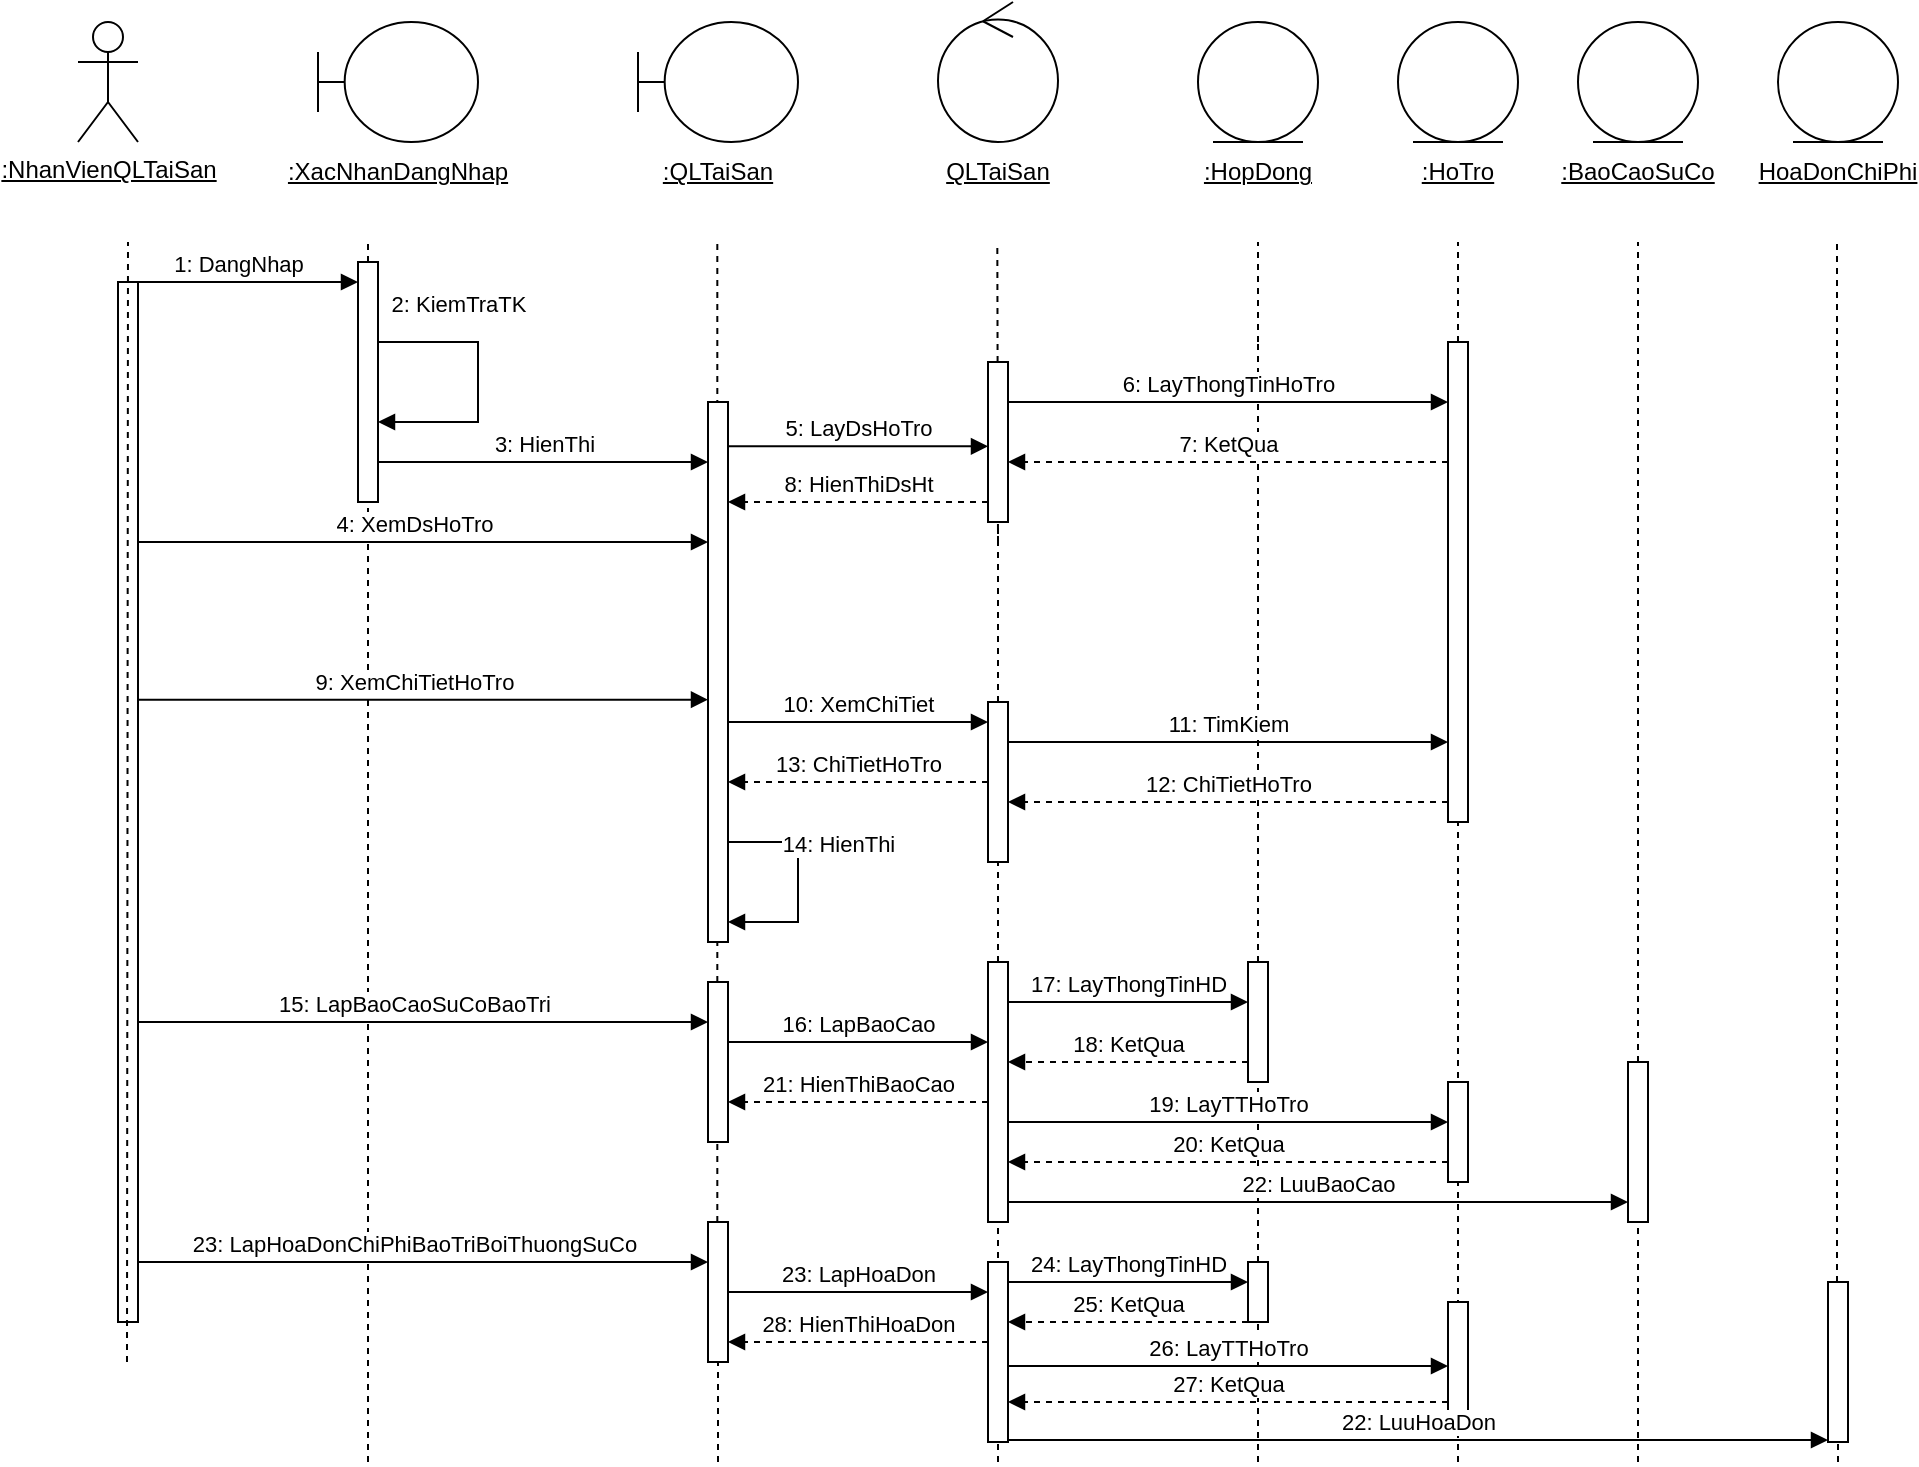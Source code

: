 <mxfile version="24.7.12">
  <diagram name="Page-1" id="13e1069c-82ec-6db2-03f1-153e76fe0fe0">
    <mxGraphModel dx="733" dy="362" grid="1" gridSize="10" guides="1" tooltips="1" connect="1" arrows="1" fold="1" page="1" pageScale="1" pageWidth="1100" pageHeight="850" background="none" math="0" shadow="0">
      <root>
        <mxCell id="0" />
        <mxCell id="1" parent="0" />
        <mxCell id="AtyGMqSUCrH6SP7c8qvr-12" value="&lt;span style=&quot;text-wrap: wrap;&quot;&gt;&lt;u&gt;:NhanVienQLTaiSan&lt;/u&gt;&lt;/span&gt;" style="shape=umlActor;verticalLabelPosition=bottom;verticalAlign=top;html=1;" parent="1" vertex="1">
          <mxGeometry x="130" y="80" width="30" height="60" as="geometry" />
        </mxCell>
        <mxCell id="AtyGMqSUCrH6SP7c8qvr-15" value="" style="shape=umlBoundary;whiteSpace=wrap;html=1;" parent="1" vertex="1">
          <mxGeometry x="250" y="80" width="80" height="60" as="geometry" />
        </mxCell>
        <mxCell id="AtyGMqSUCrH6SP7c8qvr-17" value="" style="shape=umlBoundary;whiteSpace=wrap;html=1;" parent="1" vertex="1">
          <mxGeometry x="410" y="80" width="80" height="60" as="geometry" />
        </mxCell>
        <mxCell id="AtyGMqSUCrH6SP7c8qvr-18" value="" style="ellipse;shape=umlControl;whiteSpace=wrap;html=1;" parent="1" vertex="1">
          <mxGeometry x="560" y="70" width="60" height="70" as="geometry" />
        </mxCell>
        <mxCell id="AtyGMqSUCrH6SP7c8qvr-19" value="" style="ellipse;shape=umlEntity;whiteSpace=wrap;html=1;" parent="1" vertex="1">
          <mxGeometry x="690" y="80" width="60" height="60" as="geometry" />
        </mxCell>
        <mxCell id="AtyGMqSUCrH6SP7c8qvr-21" value="&lt;u&gt;:XacNhanDangNhap&lt;/u&gt;" style="text;html=1;align=center;verticalAlign=middle;whiteSpace=wrap;rounded=0;" parent="1" vertex="1">
          <mxGeometry x="260" y="140" width="60" height="30" as="geometry" />
        </mxCell>
        <mxCell id="AtyGMqSUCrH6SP7c8qvr-22" value="&lt;u&gt;:QLTaiSan&lt;/u&gt;" style="text;html=1;align=center;verticalAlign=middle;whiteSpace=wrap;rounded=0;" parent="1" vertex="1">
          <mxGeometry x="420" y="140" width="60" height="30" as="geometry" />
        </mxCell>
        <mxCell id="AtyGMqSUCrH6SP7c8qvr-24" value="&lt;u&gt;QLTaiSan&lt;/u&gt;" style="text;html=1;align=center;verticalAlign=middle;whiteSpace=wrap;rounded=0;" parent="1" vertex="1">
          <mxGeometry x="560" y="140" width="60" height="30" as="geometry" />
        </mxCell>
        <mxCell id="AtyGMqSUCrH6SP7c8qvr-25" value="&lt;u&gt;:HopDong&lt;/u&gt;" style="text;html=1;align=center;verticalAlign=middle;whiteSpace=wrap;rounded=0;" parent="1" vertex="1">
          <mxGeometry x="690" y="140" width="60" height="30" as="geometry" />
        </mxCell>
        <mxCell id="AtyGMqSUCrH6SP7c8qvr-31" value="" style="endArrow=none;dashed=1;html=1;rounded=0;" parent="1" source="AtyGMqSUCrH6SP7c8qvr-30" edge="1">
          <mxGeometry width="50" height="50" relative="1" as="geometry">
            <mxPoint x="280" y="520" as="sourcePoint" />
            <mxPoint x="275" y="190" as="targetPoint" />
          </mxGeometry>
        </mxCell>
        <mxCell id="AtyGMqSUCrH6SP7c8qvr-32" value="" style="endArrow=none;dashed=1;html=1;rounded=0;" parent="1" target="AtyGMqSUCrH6SP7c8qvr-30" edge="1">
          <mxGeometry width="50" height="50" relative="1" as="geometry">
            <mxPoint x="275" y="800" as="sourcePoint" />
            <mxPoint x="280" y="190" as="targetPoint" />
            <Array as="points" />
          </mxGeometry>
        </mxCell>
        <mxCell id="AtyGMqSUCrH6SP7c8qvr-30" value="" style="html=1;points=[[0,0,0,0,5],[0,1,0,0,-5],[1,0,0,0,5],[1,1,0,0,-5]];perimeter=orthogonalPerimeter;outlineConnect=0;targetShapes=umlLifeline;portConstraint=eastwest;newEdgeStyle={&quot;curved&quot;:0,&quot;rounded&quot;:0};" parent="1" vertex="1">
          <mxGeometry x="270" y="200" width="10" height="120" as="geometry" />
        </mxCell>
        <mxCell id="AtyGMqSUCrH6SP7c8qvr-33" value="" style="endArrow=none;dashed=1;html=1;rounded=0;" parent="1" source="0RbYFr9OMcQWFjXoGP7B-10" edge="1">
          <mxGeometry width="50" height="50" relative="1" as="geometry">
            <mxPoint x="450" y="760" as="sourcePoint" />
            <mxPoint x="449.66" y="190" as="targetPoint" />
          </mxGeometry>
        </mxCell>
        <mxCell id="AtyGMqSUCrH6SP7c8qvr-35" value="" style="endArrow=none;dashed=1;html=1;rounded=0;" parent="1" edge="1">
          <mxGeometry width="50" height="50" relative="1" as="geometry">
            <mxPoint x="590" y="340" as="sourcePoint" />
            <mxPoint x="589.66" y="190" as="targetPoint" />
          </mxGeometry>
        </mxCell>
        <mxCell id="AtyGMqSUCrH6SP7c8qvr-36" value="" style="endArrow=none;dashed=1;html=1;rounded=0;" parent="1" edge="1">
          <mxGeometry width="50" height="50" relative="1" as="geometry">
            <mxPoint x="720" y="240" as="sourcePoint" />
            <mxPoint x="720" y="190" as="targetPoint" />
            <Array as="points">
              <mxPoint x="720" y="230" />
            </Array>
          </mxGeometry>
        </mxCell>
        <mxCell id="AtyGMqSUCrH6SP7c8qvr-38" value="" style="endArrow=none;dashed=1;html=1;rounded=0;" parent="1" source="n2S43AshbY4P0RV788_K-32" target="7baba1c4bc27f4b0-19" edge="1">
          <mxGeometry width="50" height="50" relative="1" as="geometry">
            <mxPoint x="590" y="640" as="sourcePoint" />
            <mxPoint x="589.66" y="190" as="targetPoint" />
          </mxGeometry>
        </mxCell>
        <mxCell id="7baba1c4bc27f4b0-19" value="" style="html=1;points=[];perimeter=orthogonalPerimeter;rounded=0;shadow=0;comic=0;labelBackgroundColor=none;strokeWidth=1;fontFamily=Verdana;fontSize=12;align=center;" parent="1" vertex="1">
          <mxGeometry x="585" y="420" width="10" height="80" as="geometry" />
        </mxCell>
        <mxCell id="n2S43AshbY4P0RV788_K-4" value="1: DangNhap" style="html=1;verticalAlign=bottom;endArrow=block;curved=0;rounded=0;" parent="1" target="AtyGMqSUCrH6SP7c8qvr-30" edge="1">
          <mxGeometry width="80" relative="1" as="geometry">
            <mxPoint x="150" y="210" as="sourcePoint" />
            <mxPoint x="230" y="210" as="targetPoint" />
          </mxGeometry>
        </mxCell>
        <mxCell id="n2S43AshbY4P0RV788_K-5" value="2: KiemTraTK" style="html=1;verticalAlign=bottom;endArrow=block;curved=0;rounded=0;" parent="1" source="AtyGMqSUCrH6SP7c8qvr-30" target="AtyGMqSUCrH6SP7c8qvr-30" edge="1">
          <mxGeometry x="-0.429" y="10" width="80" relative="1" as="geometry">
            <mxPoint x="280" y="240" as="sourcePoint" />
            <mxPoint x="400" y="240" as="targetPoint" />
            <Array as="points">
              <mxPoint x="330" y="280" />
            </Array>
            <mxPoint as="offset" />
          </mxGeometry>
        </mxCell>
        <mxCell id="n2S43AshbY4P0RV788_K-6" value="" style="html=1;points=[[0,0,0,0,5],[0,1,0,0,-5],[1,0,0,0,5],[1,1,0,0,-5]];perimeter=orthogonalPerimeter;outlineConnect=0;targetShapes=umlLifeline;portConstraint=eastwest;newEdgeStyle={&quot;curved&quot;:0,&quot;rounded&quot;:0};" parent="1" vertex="1">
          <mxGeometry x="445" y="270" width="10" height="270" as="geometry" />
        </mxCell>
        <mxCell id="n2S43AshbY4P0RV788_K-7" value="3: HienThi" style="html=1;verticalAlign=bottom;endArrow=block;curved=0;rounded=0;" parent="1" edge="1">
          <mxGeometry width="80" relative="1" as="geometry">
            <mxPoint x="280.0" y="300" as="sourcePoint" />
            <mxPoint x="445" y="300" as="targetPoint" />
          </mxGeometry>
        </mxCell>
        <mxCell id="n2S43AshbY4P0RV788_K-8" value="4: XemDsHoTro" style="html=1;verticalAlign=bottom;endArrow=block;curved=0;rounded=0;" parent="1" edge="1">
          <mxGeometry width="80" relative="1" as="geometry">
            <mxPoint x="150" y="340" as="sourcePoint" />
            <mxPoint x="445" y="340" as="targetPoint" />
          </mxGeometry>
        </mxCell>
        <mxCell id="n2S43AshbY4P0RV788_K-9" value="5: LayDsHoTro" style="html=1;verticalAlign=bottom;endArrow=block;curved=0;rounded=0;" parent="1" edge="1">
          <mxGeometry width="80" relative="1" as="geometry">
            <mxPoint x="455" y="292.16" as="sourcePoint" />
            <mxPoint x="585" y="292.16" as="targetPoint" />
          </mxGeometry>
        </mxCell>
        <mxCell id="n2S43AshbY4P0RV788_K-11" value="" style="endArrow=none;dashed=1;html=1;rounded=0;" parent="1" source="n2S43AshbY4P0RV788_K-35" edge="1">
          <mxGeometry width="50" height="50" relative="1" as="geometry">
            <mxPoint x="720" y="640" as="sourcePoint" />
            <mxPoint x="720" y="240" as="targetPoint" />
          </mxGeometry>
        </mxCell>
        <mxCell id="n2S43AshbY4P0RV788_K-19" value="9: XemChiTietHoTro" style="html=1;verticalAlign=bottom;endArrow=block;curved=0;rounded=0;" parent="1" edge="1">
          <mxGeometry width="80" relative="1" as="geometry">
            <mxPoint x="150" y="418.82" as="sourcePoint" />
            <mxPoint x="445" y="418.82" as="targetPoint" />
          </mxGeometry>
        </mxCell>
        <mxCell id="n2S43AshbY4P0RV788_K-20" value="10: XemChiTiet" style="html=1;verticalAlign=bottom;endArrow=block;curved=0;rounded=0;" parent="1" edge="1">
          <mxGeometry width="80" relative="1" as="geometry">
            <mxPoint x="455" y="430" as="sourcePoint" />
            <mxPoint x="585" y="430" as="targetPoint" />
          </mxGeometry>
        </mxCell>
        <mxCell id="n2S43AshbY4P0RV788_K-22" value="" style="endArrow=none;dashed=1;html=1;rounded=0;" parent="1" source="7baba1c4bc27f4b0-19" edge="1">
          <mxGeometry width="50" height="50" relative="1" as="geometry">
            <mxPoint x="590" y="420" as="sourcePoint" />
            <mxPoint x="590" y="330" as="targetPoint" />
          </mxGeometry>
        </mxCell>
        <mxCell id="n2S43AshbY4P0RV788_K-24" value="11: TimKiem" style="html=1;verticalAlign=bottom;endArrow=block;curved=0;rounded=0;" parent="1" edge="1">
          <mxGeometry width="80" relative="1" as="geometry">
            <mxPoint x="595" y="440" as="sourcePoint" />
            <mxPoint x="815" y="440" as="targetPoint" />
          </mxGeometry>
        </mxCell>
        <mxCell id="n2S43AshbY4P0RV788_K-25" value="12: ChiTietHoTro" style="html=1;verticalAlign=bottom;endArrow=block;curved=0;rounded=0;dashed=1;" parent="1" edge="1">
          <mxGeometry width="80" relative="1" as="geometry">
            <mxPoint x="815" y="470" as="sourcePoint" />
            <mxPoint x="595" y="470" as="targetPoint" />
            <mxPoint as="offset" />
          </mxGeometry>
        </mxCell>
        <mxCell id="n2S43AshbY4P0RV788_K-26" value="13: ChiTietHoTro" style="html=1;verticalAlign=bottom;endArrow=block;curved=0;rounded=0;dashed=1;" parent="1" source="7baba1c4bc27f4b0-19" target="n2S43AshbY4P0RV788_K-6" edge="1">
          <mxGeometry width="80" relative="1" as="geometry">
            <mxPoint x="575" y="470" as="sourcePoint" />
            <mxPoint x="455" y="470" as="targetPoint" />
          </mxGeometry>
        </mxCell>
        <mxCell id="n2S43AshbY4P0RV788_K-27" value="14: HienThi" style="html=1;verticalAlign=bottom;endArrow=block;curved=0;rounded=0;" parent="1" source="n2S43AshbY4P0RV788_K-6" edge="1">
          <mxGeometry x="-0.182" y="20" width="80" relative="1" as="geometry">
            <mxPoint x="455" y="480" as="sourcePoint" />
            <mxPoint x="455" y="530" as="targetPoint" />
            <Array as="points">
              <mxPoint x="490" y="490" />
              <mxPoint x="490" y="530" />
            </Array>
            <mxPoint as="offset" />
          </mxGeometry>
        </mxCell>
        <mxCell id="n2S43AshbY4P0RV788_K-28" value="15: LapBaoCaoSuCoBaoTri" style="html=1;verticalAlign=bottom;endArrow=block;curved=0;rounded=0;" parent="1" edge="1">
          <mxGeometry width="80" relative="1" as="geometry">
            <mxPoint x="150" y="580" as="sourcePoint" />
            <mxPoint x="445" y="580" as="targetPoint" />
            <mxPoint as="offset" />
          </mxGeometry>
        </mxCell>
        <mxCell id="n2S43AshbY4P0RV788_K-30" value="" style="endArrow=none;dashed=1;html=1;rounded=0;" parent="1" target="n2S43AshbY4P0RV788_K-29" edge="1">
          <mxGeometry width="50" height="50" relative="1" as="geometry">
            <mxPoint x="450" y="610.0" as="sourcePoint" />
            <mxPoint x="449.66" y="190" as="targetPoint" />
          </mxGeometry>
        </mxCell>
        <mxCell id="n2S43AshbY4P0RV788_K-29" value="" style="html=1;points=[[0,0,0,0,5],[0,1,0,0,-5],[1,0,0,0,5],[1,1,0,0,-5]];perimeter=orthogonalPerimeter;outlineConnect=0;targetShapes=umlLifeline;portConstraint=eastwest;newEdgeStyle={&quot;curved&quot;:0,&quot;rounded&quot;:0};" parent="1" vertex="1">
          <mxGeometry x="445" y="560" width="10" height="80" as="geometry" />
        </mxCell>
        <mxCell id="n2S43AshbY4P0RV788_K-31" value="16: LapBaoCao" style="html=1;verticalAlign=bottom;endArrow=block;curved=0;rounded=0;" parent="1" edge="1">
          <mxGeometry width="80" relative="1" as="geometry">
            <mxPoint x="455" y="590.0" as="sourcePoint" />
            <mxPoint x="585" y="590.0" as="targetPoint" />
          </mxGeometry>
        </mxCell>
        <mxCell id="n2S43AshbY4P0RV788_K-33" value="" style="endArrow=none;dashed=1;html=1;rounded=0;" parent="1" target="n2S43AshbY4P0RV788_K-32" edge="1">
          <mxGeometry width="50" height="50" relative="1" as="geometry">
            <mxPoint x="590" y="630" as="sourcePoint" />
            <mxPoint x="590" y="500" as="targetPoint" />
          </mxGeometry>
        </mxCell>
        <mxCell id="n2S43AshbY4P0RV788_K-32" value="" style="html=1;points=[[0,0,0,0,5],[0,1,0,0,-5],[1,0,0,0,5],[1,1,0,0,-5]];perimeter=orthogonalPerimeter;outlineConnect=0;targetShapes=umlLifeline;portConstraint=eastwest;newEdgeStyle={&quot;curved&quot;:0,&quot;rounded&quot;:0};" parent="1" vertex="1">
          <mxGeometry x="585" y="550" width="10" height="130" as="geometry" />
        </mxCell>
        <mxCell id="n2S43AshbY4P0RV788_K-36" value="" style="endArrow=none;dashed=1;html=1;rounded=0;" parent="1" source="0RbYFr9OMcQWFjXoGP7B-16" target="n2S43AshbY4P0RV788_K-35" edge="1">
          <mxGeometry width="50" height="50" relative="1" as="geometry">
            <mxPoint x="720" y="760" as="sourcePoint" />
            <mxPoint x="720" y="500" as="targetPoint" />
          </mxGeometry>
        </mxCell>
        <mxCell id="on7JFh2dtdzO-HolekuN-8" value="" style="endArrow=none;dashed=1;html=1;rounded=0;" parent="1" edge="1">
          <mxGeometry width="50" height="50" relative="1" as="geometry">
            <mxPoint x="590" y="800" as="sourcePoint" />
            <mxPoint x="590" y="680" as="targetPoint" />
          </mxGeometry>
        </mxCell>
        <mxCell id="on7JFh2dtdzO-HolekuN-11" value="21: HienThiBaoCao" style="html=1;verticalAlign=bottom;endArrow=block;curved=0;rounded=0;dashed=1;" parent="1" edge="1">
          <mxGeometry width="80" relative="1" as="geometry">
            <mxPoint x="585" y="620" as="sourcePoint" />
            <mxPoint x="455" y="620" as="targetPoint" />
          </mxGeometry>
        </mxCell>
        <mxCell id="OnWidaec4P2vZMqHX4JQ-1" value="" style="ellipse;shape=umlEntity;whiteSpace=wrap;html=1;" parent="1" vertex="1">
          <mxGeometry x="790" y="80" width="60" height="60" as="geometry" />
        </mxCell>
        <mxCell id="OnWidaec4P2vZMqHX4JQ-2" value="&lt;u&gt;:HoTro&lt;/u&gt;" style="text;html=1;align=center;verticalAlign=middle;whiteSpace=wrap;rounded=0;" parent="1" vertex="1">
          <mxGeometry x="790" y="140" width="60" height="30" as="geometry" />
        </mxCell>
        <mxCell id="OnWidaec4P2vZMqHX4JQ-4" value="" style="endArrow=none;dashed=1;html=1;rounded=0;" parent="1" source="OnWidaec4P2vZMqHX4JQ-6" edge="1">
          <mxGeometry width="50" height="50" relative="1" as="geometry">
            <mxPoint x="820" y="680" as="sourcePoint" />
            <mxPoint x="820" y="190" as="targetPoint" />
            <Array as="points" />
          </mxGeometry>
        </mxCell>
        <mxCell id="OnWidaec4P2vZMqHX4JQ-7" value="" style="endArrow=none;dashed=1;html=1;rounded=0;" parent="1" target="OnWidaec4P2vZMqHX4JQ-6" edge="1">
          <mxGeometry width="50" height="50" relative="1" as="geometry">
            <mxPoint x="820" y="800" as="sourcePoint" />
            <mxPoint x="820" y="190" as="targetPoint" />
            <Array as="points" />
          </mxGeometry>
        </mxCell>
        <mxCell id="OnWidaec4P2vZMqHX4JQ-6" value="" style="html=1;points=[[0,0,0,0,5],[0,1,0,0,-5],[1,0,0,0,5],[1,1,0,0,-5]];perimeter=orthogonalPerimeter;outlineConnect=0;targetShapes=umlLifeline;portConstraint=eastwest;newEdgeStyle={&quot;curved&quot;:0,&quot;rounded&quot;:0};" parent="1" vertex="1">
          <mxGeometry x="815" y="240" width="10" height="240" as="geometry" />
        </mxCell>
        <mxCell id="n2S43AshbY4P0RV788_K-35" value="" style="html=1;points=[[0,0,0,0,5],[0,1,0,0,-5],[1,0,0,0,5],[1,1,0,0,-5]];perimeter=orthogonalPerimeter;outlineConnect=0;targetShapes=umlLifeline;portConstraint=eastwest;newEdgeStyle={&quot;curved&quot;:0,&quot;rounded&quot;:0};" parent="1" vertex="1">
          <mxGeometry x="715" y="550" width="10" height="60" as="geometry" />
        </mxCell>
        <mxCell id="OnWidaec4P2vZMqHX4JQ-10" value="17: LayThongTinHD" style="html=1;verticalAlign=bottom;endArrow=block;curved=0;rounded=0;" parent="1" target="n2S43AshbY4P0RV788_K-35" edge="1">
          <mxGeometry width="80" relative="1" as="geometry">
            <mxPoint x="595" y="570" as="sourcePoint" />
            <mxPoint x="720" y="570" as="targetPoint" />
          </mxGeometry>
        </mxCell>
        <mxCell id="OnWidaec4P2vZMqHX4JQ-11" value="18: KetQua" style="html=1;verticalAlign=bottom;endArrow=block;curved=0;rounded=0;dashed=1;" parent="1" edge="1">
          <mxGeometry width="80" relative="1" as="geometry">
            <mxPoint x="715" y="600" as="sourcePoint" />
            <mxPoint x="595" y="600" as="targetPoint" />
          </mxGeometry>
        </mxCell>
        <mxCell id="0RbYFr9OMcQWFjXoGP7B-1" value="6: LayThongTinHoTro" style="html=1;verticalAlign=bottom;endArrow=block;curved=0;rounded=0;" parent="1" target="OnWidaec4P2vZMqHX4JQ-6" edge="1">
          <mxGeometry width="80" relative="1" as="geometry">
            <mxPoint x="595" y="270" as="sourcePoint" />
            <mxPoint x="725" y="270" as="targetPoint" />
          </mxGeometry>
        </mxCell>
        <mxCell id="0RbYFr9OMcQWFjXoGP7B-2" value="" style="html=1;points=[[0,0,0,0,5],[0,1,0,0,-5],[1,0,0,0,5],[1,1,0,0,-5]];perimeter=orthogonalPerimeter;outlineConnect=0;targetShapes=umlLifeline;portConstraint=eastwest;newEdgeStyle={&quot;curved&quot;:0,&quot;rounded&quot;:0};" parent="1" vertex="1">
          <mxGeometry x="585" y="250" width="10" height="80" as="geometry" />
        </mxCell>
        <mxCell id="0RbYFr9OMcQWFjXoGP7B-3" value="7: KetQua" style="html=1;verticalAlign=bottom;endArrow=block;curved=0;rounded=0;dashed=1;" parent="1" edge="1">
          <mxGeometry width="80" relative="1" as="geometry">
            <mxPoint x="815" y="300" as="sourcePoint" />
            <mxPoint x="595" y="300" as="targetPoint" />
          </mxGeometry>
        </mxCell>
        <mxCell id="0RbYFr9OMcQWFjXoGP7B-4" value="8: HienThiDsHt" style="html=1;verticalAlign=bottom;endArrow=block;curved=0;rounded=0;dashed=1;" parent="1" source="0RbYFr9OMcQWFjXoGP7B-2" edge="1">
          <mxGeometry width="80" relative="1" as="geometry">
            <mxPoint x="575" y="320" as="sourcePoint" />
            <mxPoint x="455" y="320" as="targetPoint" />
          </mxGeometry>
        </mxCell>
        <mxCell id="0RbYFr9OMcQWFjXoGP7B-5" value="" style="html=1;points=[[0,0,0,0,5],[0,1,0,0,-5],[1,0,0,0,5],[1,1,0,0,-5]];perimeter=orthogonalPerimeter;outlineConnect=0;targetShapes=umlLifeline;portConstraint=eastwest;newEdgeStyle={&quot;curved&quot;:0,&quot;rounded&quot;:0};" parent="1" vertex="1">
          <mxGeometry x="815" y="610" width="10" height="50" as="geometry" />
        </mxCell>
        <mxCell id="0RbYFr9OMcQWFjXoGP7B-6" value="19: LayTTHoTro" style="html=1;verticalAlign=bottom;endArrow=block;curved=0;rounded=0;" parent="1" edge="1">
          <mxGeometry width="80" relative="1" as="geometry">
            <mxPoint x="595" y="630.0" as="sourcePoint" />
            <mxPoint x="815" y="630.0" as="targetPoint" />
          </mxGeometry>
        </mxCell>
        <mxCell id="0RbYFr9OMcQWFjXoGP7B-7" value="20: KetQua" style="html=1;verticalAlign=bottom;endArrow=block;curved=0;rounded=0;dashed=1;" parent="1" edge="1">
          <mxGeometry width="80" relative="1" as="geometry">
            <mxPoint x="815" y="650" as="sourcePoint" />
            <mxPoint x="595" y="650" as="targetPoint" />
            <Array as="points">
              <mxPoint x="770" y="650" />
            </Array>
          </mxGeometry>
        </mxCell>
        <mxCell id="0RbYFr9OMcQWFjXoGP7B-9" value="23: LapHoaDonChiPhiBaoTriBoiThuongSuCo" style="html=1;verticalAlign=bottom;endArrow=block;curved=0;rounded=0;" parent="1" edge="1">
          <mxGeometry width="80" relative="1" as="geometry">
            <mxPoint x="150" y="700" as="sourcePoint" />
            <mxPoint x="445" y="700" as="targetPoint" />
          </mxGeometry>
        </mxCell>
        <mxCell id="0RbYFr9OMcQWFjXoGP7B-11" value="" style="endArrow=none;dashed=1;html=1;rounded=0;" parent="1" target="0RbYFr9OMcQWFjXoGP7B-10" edge="1">
          <mxGeometry width="50" height="50" relative="1" as="geometry">
            <mxPoint x="450" y="800" as="sourcePoint" />
            <mxPoint x="449.66" y="190" as="targetPoint" />
          </mxGeometry>
        </mxCell>
        <mxCell id="0RbYFr9OMcQWFjXoGP7B-10" value="" style="html=1;points=[[0,0,0,0,5],[0,1,0,0,-5],[1,0,0,0,5],[1,1,0,0,-5]];perimeter=orthogonalPerimeter;outlineConnect=0;targetShapes=umlLifeline;portConstraint=eastwest;newEdgeStyle={&quot;curved&quot;:0,&quot;rounded&quot;:0};" parent="1" vertex="1">
          <mxGeometry x="445" y="680" width="10" height="70" as="geometry" />
        </mxCell>
        <mxCell id="0RbYFr9OMcQWFjXoGP7B-12" value="23: LapHoaDon" style="html=1;verticalAlign=bottom;endArrow=block;curved=0;rounded=0;" parent="1" source="0RbYFr9OMcQWFjXoGP7B-10" target="0RbYFr9OMcQWFjXoGP7B-13" edge="1">
          <mxGeometry width="80" relative="1" as="geometry">
            <mxPoint x="255" y="800" as="sourcePoint" />
            <mxPoint x="550" y="800" as="targetPoint" />
          </mxGeometry>
        </mxCell>
        <mxCell id="0RbYFr9OMcQWFjXoGP7B-14" value="" style="endArrow=none;dashed=1;html=1;rounded=0;" parent="1" target="0RbYFr9OMcQWFjXoGP7B-13" edge="1">
          <mxGeometry width="50" height="50" relative="1" as="geometry">
            <mxPoint x="590" y="760" as="sourcePoint" />
            <mxPoint x="590" y="670.0" as="targetPoint" />
          </mxGeometry>
        </mxCell>
        <mxCell id="0RbYFr9OMcQWFjXoGP7B-13" value="" style="html=1;points=[[0,0,0,0,5],[0,1,0,0,-5],[1,0,0,0,5],[1,1,0,0,-5]];perimeter=orthogonalPerimeter;outlineConnect=0;targetShapes=umlLifeline;portConstraint=eastwest;newEdgeStyle={&quot;curved&quot;:0,&quot;rounded&quot;:0};" parent="1" vertex="1">
          <mxGeometry x="585" y="700" width="10" height="90" as="geometry" />
        </mxCell>
        <mxCell id="0RbYFr9OMcQWFjXoGP7B-17" value="" style="endArrow=none;dashed=1;html=1;rounded=0;" parent="1" target="0RbYFr9OMcQWFjXoGP7B-16" edge="1">
          <mxGeometry width="50" height="50" relative="1" as="geometry">
            <mxPoint x="720" y="800" as="sourcePoint" />
            <mxPoint x="720" y="610" as="targetPoint" />
          </mxGeometry>
        </mxCell>
        <mxCell id="0RbYFr9OMcQWFjXoGP7B-16" value="" style="html=1;points=[[0,0,0,0,5],[0,1,0,0,-5],[1,0,0,0,5],[1,1,0,0,-5]];perimeter=orthogonalPerimeter;outlineConnect=0;targetShapes=umlLifeline;portConstraint=eastwest;newEdgeStyle={&quot;curved&quot;:0,&quot;rounded&quot;:0};" parent="1" vertex="1">
          <mxGeometry x="715" y="700" width="10" height="30" as="geometry" />
        </mxCell>
        <mxCell id="0RbYFr9OMcQWFjXoGP7B-19" value="" style="endArrow=none;dashed=1;html=1;rounded=0;" parent="1" target="0RbYFr9OMcQWFjXoGP7B-18" edge="1">
          <mxGeometry width="50" height="50" relative="1" as="geometry">
            <mxPoint x="820" y="760" as="sourcePoint" />
            <mxPoint x="820" y="480" as="targetPoint" />
            <Array as="points" />
          </mxGeometry>
        </mxCell>
        <mxCell id="0RbYFr9OMcQWFjXoGP7B-21" value="24: LayThongTinHD" style="html=1;verticalAlign=bottom;endArrow=block;curved=0;rounded=0;" parent="1" edge="1">
          <mxGeometry width="80" relative="1" as="geometry">
            <mxPoint x="595" y="710" as="sourcePoint" />
            <mxPoint x="715" y="710" as="targetPoint" />
          </mxGeometry>
        </mxCell>
        <mxCell id="0RbYFr9OMcQWFjXoGP7B-22" value="25: KetQua" style="html=1;verticalAlign=bottom;endArrow=block;curved=0;rounded=0;dashed=1;" parent="1" edge="1">
          <mxGeometry width="80" relative="1" as="geometry">
            <mxPoint x="715" y="730" as="sourcePoint" />
            <mxPoint x="595" y="730" as="targetPoint" />
          </mxGeometry>
        </mxCell>
        <mxCell id="0RbYFr9OMcQWFjXoGP7B-23" value="26: LayTTHoTro" style="html=1;verticalAlign=bottom;endArrow=block;curved=0;rounded=0;" parent="1" source="0RbYFr9OMcQWFjXoGP7B-13" edge="1">
          <mxGeometry width="80" relative="1" as="geometry">
            <mxPoint x="595" y="752.42" as="sourcePoint" />
            <mxPoint x="815" y="752.0" as="targetPoint" />
          </mxGeometry>
        </mxCell>
        <mxCell id="0RbYFr9OMcQWFjXoGP7B-24" value="27: KetQua" style="html=1;verticalAlign=bottom;endArrow=block;curved=0;rounded=0;dashed=1;" parent="1" edge="1">
          <mxGeometry width="80" relative="1" as="geometry">
            <mxPoint x="815" y="770" as="sourcePoint" />
            <mxPoint x="595" y="770" as="targetPoint" />
          </mxGeometry>
        </mxCell>
        <mxCell id="0RbYFr9OMcQWFjXoGP7B-25" value="28: HienThiHoaDon" style="html=1;verticalAlign=bottom;endArrow=block;curved=0;rounded=0;dashed=1;" parent="1" edge="1">
          <mxGeometry width="80" relative="1" as="geometry">
            <mxPoint x="585" y="740" as="sourcePoint" />
            <mxPoint x="455" y="740" as="targetPoint" />
          </mxGeometry>
        </mxCell>
        <mxCell id="zX4HfNNmj4mwC9-meNds-1" value="" style="ellipse;shape=umlEntity;whiteSpace=wrap;html=1;" parent="1" vertex="1">
          <mxGeometry x="880" y="80" width="60" height="60" as="geometry" />
        </mxCell>
        <mxCell id="zX4HfNNmj4mwC9-meNds-2" value="&lt;u&gt;:BaoCaoSuCo&lt;/u&gt;" style="text;html=1;align=center;verticalAlign=middle;whiteSpace=wrap;rounded=0;" parent="1" vertex="1">
          <mxGeometry x="880" y="140" width="60" height="30" as="geometry" />
        </mxCell>
        <mxCell id="zX4HfNNmj4mwC9-meNds-3" value="" style="ellipse;shape=umlEntity;whiteSpace=wrap;html=1;" parent="1" vertex="1">
          <mxGeometry x="980" y="80" width="60" height="60" as="geometry" />
        </mxCell>
        <mxCell id="zX4HfNNmj4mwC9-meNds-4" value="&lt;u&gt;HoaDonChiPhi&lt;/u&gt;" style="text;html=1;align=center;verticalAlign=middle;whiteSpace=wrap;rounded=0;" parent="1" vertex="1">
          <mxGeometry x="980" y="140" width="60" height="30" as="geometry" />
        </mxCell>
        <mxCell id="zX4HfNNmj4mwC9-meNds-5" value="" style="html=1;verticalAlign=bottom;endArrow=block;curved=0;rounded=0;dashed=1;" parent="1" target="0RbYFr9OMcQWFjXoGP7B-18" edge="1">
          <mxGeometry width="80" relative="1" as="geometry">
            <mxPoint x="815" y="749.31" as="sourcePoint" />
            <mxPoint x="595" y="749.31" as="targetPoint" />
          </mxGeometry>
        </mxCell>
        <mxCell id="0RbYFr9OMcQWFjXoGP7B-18" value="" style="html=1;points=[[0,0,0,0,5],[0,1,0,0,-5],[1,0,0,0,5],[1,1,0,0,-5]];perimeter=orthogonalPerimeter;outlineConnect=0;targetShapes=umlLifeline;portConstraint=eastwest;newEdgeStyle={&quot;curved&quot;:0,&quot;rounded&quot;:0};" parent="1" vertex="1">
          <mxGeometry x="815" y="720" width="10" height="60" as="geometry" />
        </mxCell>
        <mxCell id="zX4HfNNmj4mwC9-meNds-6" value="" style="endArrow=none;dashed=1;html=1;rounded=0;" parent="1" source="zX4HfNNmj4mwC9-meNds-7" edge="1">
          <mxGeometry width="50" height="50" relative="1" as="geometry">
            <mxPoint x="910" y="800" as="sourcePoint" />
            <mxPoint x="910" y="190" as="targetPoint" />
            <Array as="points" />
          </mxGeometry>
        </mxCell>
        <mxCell id="zX4HfNNmj4mwC9-meNds-8" value="" style="endArrow=none;dashed=1;html=1;rounded=0;" parent="1" target="zX4HfNNmj4mwC9-meNds-7" edge="1">
          <mxGeometry width="50" height="50" relative="1" as="geometry">
            <mxPoint x="910" y="800" as="sourcePoint" />
            <mxPoint x="910" y="190" as="targetPoint" />
            <Array as="points" />
          </mxGeometry>
        </mxCell>
        <mxCell id="zX4HfNNmj4mwC9-meNds-7" value="" style="html=1;points=[[0,0,0,0,5],[0,1,0,0,-5],[1,0,0,0,5],[1,1,0,0,-5]];perimeter=orthogonalPerimeter;outlineConnect=0;targetShapes=umlLifeline;portConstraint=eastwest;newEdgeStyle={&quot;curved&quot;:0,&quot;rounded&quot;:0};" parent="1" vertex="1">
          <mxGeometry x="905" y="600" width="10" height="80" as="geometry" />
        </mxCell>
        <mxCell id="zX4HfNNmj4mwC9-meNds-9" value="22: LuuBaoCao" style="html=1;verticalAlign=bottom;endArrow=block;curved=0;rounded=0;" parent="1" target="zX4HfNNmj4mwC9-meNds-7" edge="1">
          <mxGeometry width="80" relative="1" as="geometry">
            <mxPoint x="595" y="670.0" as="sourcePoint" />
            <mxPoint x="725" y="670.0" as="targetPoint" />
          </mxGeometry>
        </mxCell>
        <mxCell id="zX4HfNNmj4mwC9-meNds-11" value="" style="endArrow=none;dashed=1;html=1;rounded=0;" parent="1" source="zX4HfNNmj4mwC9-meNds-12" edge="1">
          <mxGeometry width="50" height="50" relative="1" as="geometry">
            <mxPoint x="1010" y="800" as="sourcePoint" />
            <mxPoint x="1009.5" y="190" as="targetPoint" />
            <Array as="points" />
          </mxGeometry>
        </mxCell>
        <mxCell id="zX4HfNNmj4mwC9-meNds-13" value="" style="endArrow=none;dashed=1;html=1;rounded=0;" parent="1" target="zX4HfNNmj4mwC9-meNds-12" edge="1">
          <mxGeometry width="50" height="50" relative="1" as="geometry">
            <mxPoint x="1010" y="800" as="sourcePoint" />
            <mxPoint x="1009.5" y="190" as="targetPoint" />
            <Array as="points" />
          </mxGeometry>
        </mxCell>
        <mxCell id="zX4HfNNmj4mwC9-meNds-12" value="" style="html=1;points=[[0,0,0,0,5],[0,1,0,0,-5],[1,0,0,0,5],[1,1,0,0,-5]];perimeter=orthogonalPerimeter;outlineConnect=0;targetShapes=umlLifeline;portConstraint=eastwest;newEdgeStyle={&quot;curved&quot;:0,&quot;rounded&quot;:0};" parent="1" vertex="1">
          <mxGeometry x="1005" y="710" width="10" height="80" as="geometry" />
        </mxCell>
        <mxCell id="zX4HfNNmj4mwC9-meNds-14" value="22: LuuHoaDon" style="html=1;verticalAlign=bottom;endArrow=block;curved=0;rounded=0;" parent="1" target="zX4HfNNmj4mwC9-meNds-12" edge="1">
          <mxGeometry width="80" relative="1" as="geometry">
            <mxPoint x="595" y="789.0" as="sourcePoint" />
            <mxPoint x="905" y="789" as="targetPoint" />
          </mxGeometry>
        </mxCell>
        <mxCell id="f2qdWFoNFlG3jYVrELjw-2" value="" style="html=1;points=[[0,0,0,0,5],[0,1,0,0,-5],[1,0,0,0,5],[1,1,0,0,-5]];perimeter=orthogonalPerimeter;outlineConnect=0;targetShapes=umlLifeline;portConstraint=eastwest;newEdgeStyle={&quot;curved&quot;:0,&quot;rounded&quot;:0};" vertex="1" parent="1">
          <mxGeometry x="150" y="210" width="10" height="520" as="geometry" />
        </mxCell>
        <mxCell id="f2qdWFoNFlG3jYVrELjw-3" value="" style="endArrow=none;dashed=1;html=1;rounded=0;" edge="1" parent="1">
          <mxGeometry width="50" height="50" relative="1" as="geometry">
            <mxPoint x="154.5" y="750" as="sourcePoint" />
            <mxPoint x="155" y="190" as="targetPoint" />
            <Array as="points" />
          </mxGeometry>
        </mxCell>
      </root>
    </mxGraphModel>
  </diagram>
</mxfile>
